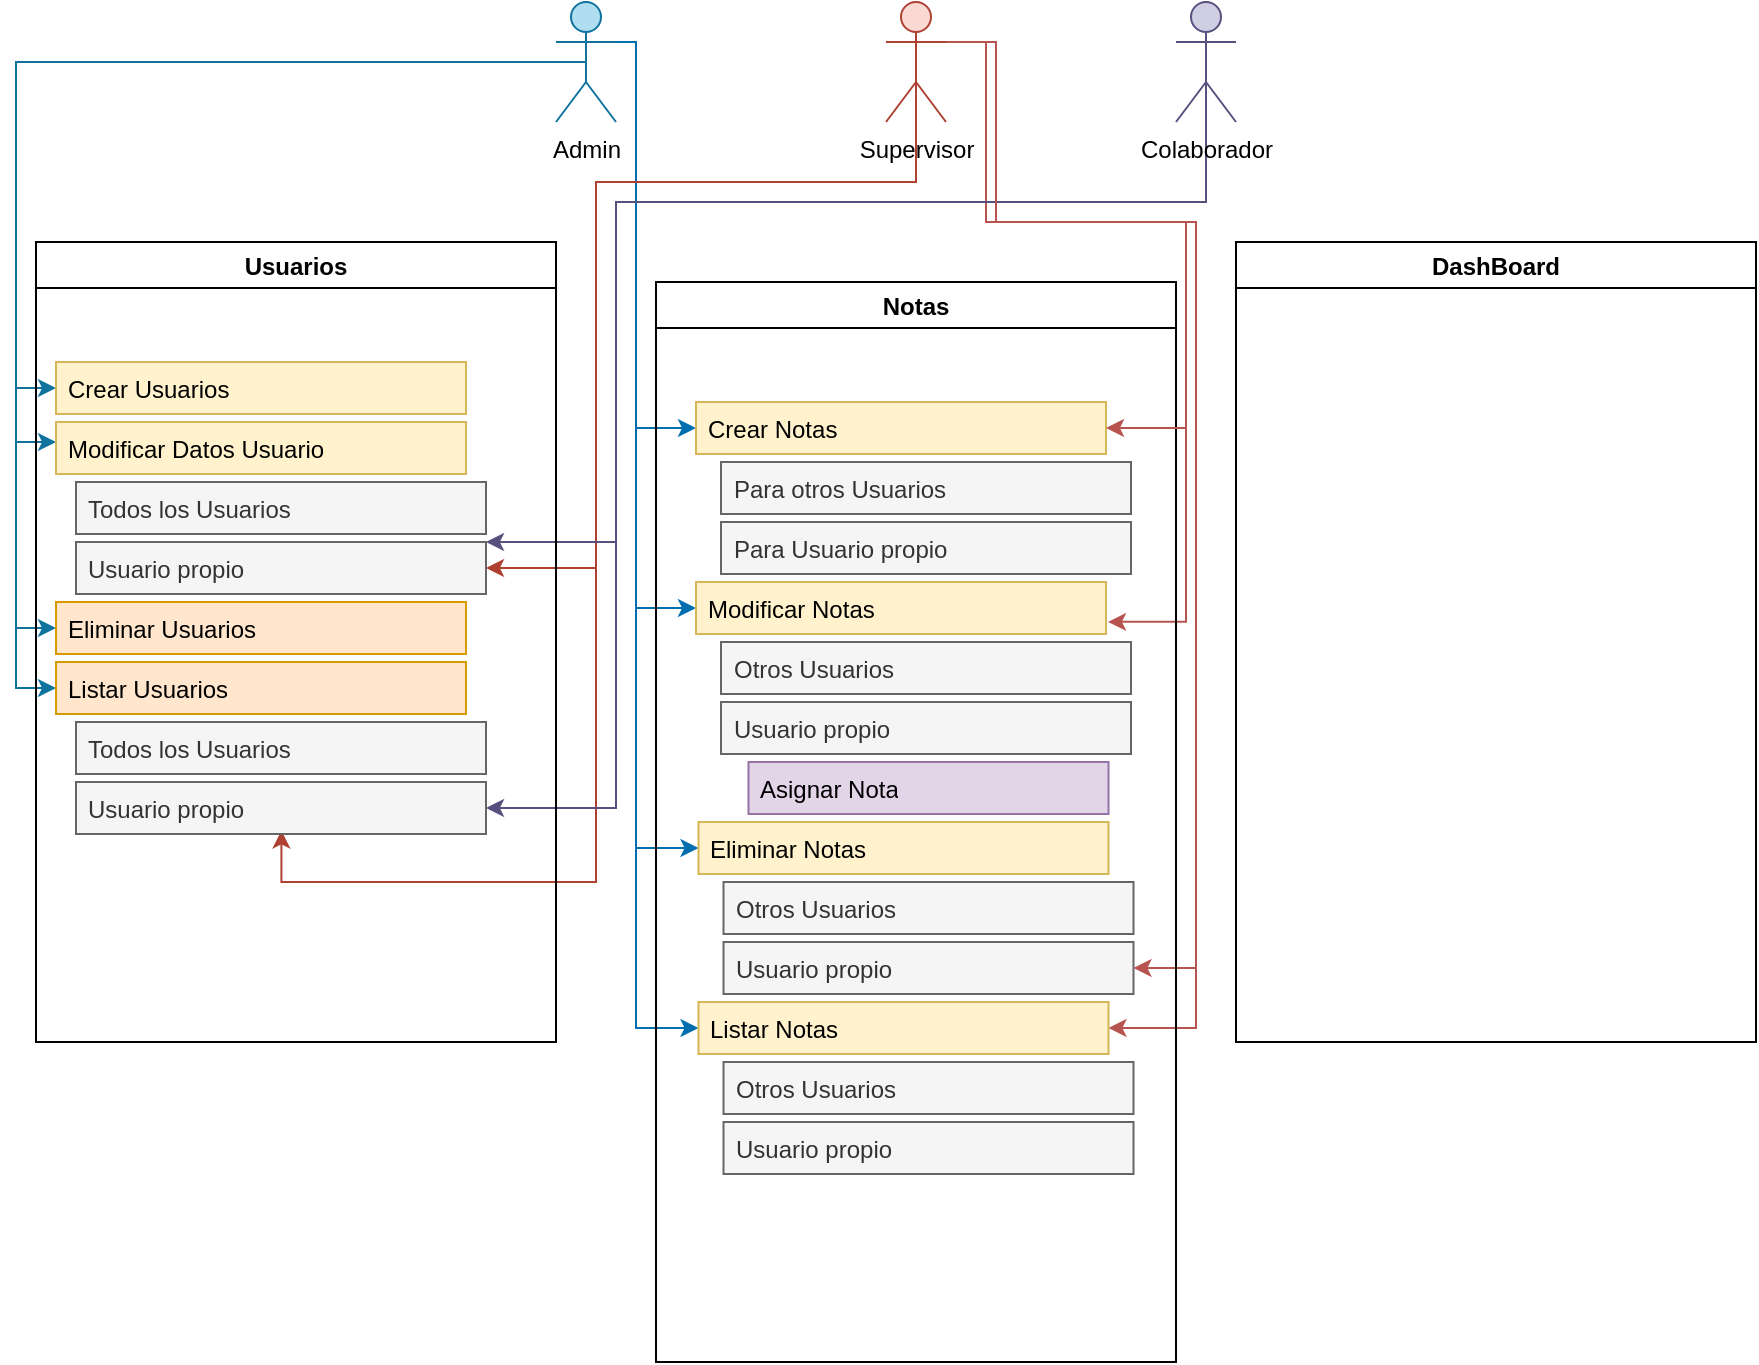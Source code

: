 <mxfile version="24.4.14" type="github">
  <diagram name="Página-1" id="HK_hRzkJzCr3H_7PqZH8">
    <mxGraphModel dx="974" dy="626" grid="1" gridSize="10" guides="1" tooltips="1" connect="1" arrows="1" fold="1" page="1" pageScale="1" pageWidth="827" pageHeight="1169" math="0" shadow="0">
      <root>
        <mxCell id="0" />
        <mxCell id="1" parent="0" />
        <mxCell id="8RdS8d504PIiQYttvpsd-12" style="edgeStyle=orthogonalEdgeStyle;rounded=0;orthogonalLoop=1;jettySize=auto;html=1;exitX=0.5;exitY=0.5;exitDx=0;exitDy=0;exitPerimeter=0;entryX=0;entryY=0.5;entryDx=0;entryDy=0;fillColor=#b1ddf0;strokeColor=#10739e;" parent="1" source="8RdS8d504PIiQYttvpsd-1" target="8RdS8d504PIiQYttvpsd-8" edge="1">
          <mxGeometry relative="1" as="geometry">
            <Array as="points">
              <mxPoint x="30" y="70" />
              <mxPoint x="30" y="233" />
            </Array>
          </mxGeometry>
        </mxCell>
        <mxCell id="8RdS8d504PIiQYttvpsd-13" style="edgeStyle=orthogonalEdgeStyle;rounded=0;orthogonalLoop=1;jettySize=auto;html=1;exitX=0.5;exitY=0.5;exitDx=0;exitDy=0;exitPerimeter=0;fillColor=#b1ddf0;strokeColor=#10739e;" parent="1" source="8RdS8d504PIiQYttvpsd-1" target="8RdS8d504PIiQYttvpsd-9" edge="1">
          <mxGeometry relative="1" as="geometry">
            <Array as="points">
              <mxPoint x="30" y="70" />
              <mxPoint x="30" y="260" />
            </Array>
          </mxGeometry>
        </mxCell>
        <mxCell id="8RdS8d504PIiQYttvpsd-14" style="edgeStyle=orthogonalEdgeStyle;rounded=0;orthogonalLoop=1;jettySize=auto;html=1;exitX=0.5;exitY=0.5;exitDx=0;exitDy=0;exitPerimeter=0;entryX=0;entryY=0.5;entryDx=0;entryDy=0;fillColor=#b1ddf0;strokeColor=#10739e;" parent="1" source="8RdS8d504PIiQYttvpsd-1" target="8RdS8d504PIiQYttvpsd-10" edge="1">
          <mxGeometry relative="1" as="geometry">
            <Array as="points">
              <mxPoint x="30" y="70" />
              <mxPoint x="30" y="353" />
            </Array>
          </mxGeometry>
        </mxCell>
        <mxCell id="8RdS8d504PIiQYttvpsd-15" style="edgeStyle=orthogonalEdgeStyle;rounded=0;orthogonalLoop=1;jettySize=auto;html=1;exitX=0.5;exitY=0.5;exitDx=0;exitDy=0;exitPerimeter=0;fillColor=#b1ddf0;strokeColor=#10739e;entryX=0;entryY=0.5;entryDx=0;entryDy=0;" parent="1" source="8RdS8d504PIiQYttvpsd-1" target="8RdS8d504PIiQYttvpsd-11" edge="1">
          <mxGeometry relative="1" as="geometry">
            <Array as="points">
              <mxPoint x="30" y="70" />
              <mxPoint x="30" y="383" />
            </Array>
          </mxGeometry>
        </mxCell>
        <mxCell id="behr8fd_5uEWThHNxqmk-12" style="edgeStyle=orthogonalEdgeStyle;rounded=0;orthogonalLoop=1;jettySize=auto;html=1;exitX=1;exitY=0.333;exitDx=0;exitDy=0;exitPerimeter=0;entryX=0;entryY=0.5;entryDx=0;entryDy=0;fillColor=#1ba1e2;strokeColor=#006EAF;" edge="1" parent="1" source="8RdS8d504PIiQYttvpsd-1" target="8RdS8d504PIiQYttvpsd-29">
          <mxGeometry relative="1" as="geometry">
            <Array as="points">
              <mxPoint x="340" y="60" />
              <mxPoint x="340" y="253" />
            </Array>
          </mxGeometry>
        </mxCell>
        <mxCell id="behr8fd_5uEWThHNxqmk-13" style="edgeStyle=orthogonalEdgeStyle;rounded=0;orthogonalLoop=1;jettySize=auto;html=1;exitX=1;exitY=0.333;exitDx=0;exitDy=0;exitPerimeter=0;entryX=0;entryY=0.5;entryDx=0;entryDy=0;fillColor=#1ba1e2;strokeColor=#006EAF;" edge="1" parent="1" source="8RdS8d504PIiQYttvpsd-1" target="8RdS8d504PIiQYttvpsd-30">
          <mxGeometry relative="1" as="geometry">
            <Array as="points">
              <mxPoint x="340" y="60" />
              <mxPoint x="340" y="343" />
            </Array>
          </mxGeometry>
        </mxCell>
        <mxCell id="behr8fd_5uEWThHNxqmk-14" style="edgeStyle=orthogonalEdgeStyle;rounded=0;orthogonalLoop=1;jettySize=auto;html=1;exitX=1;exitY=0.333;exitDx=0;exitDy=0;exitPerimeter=0;entryX=0;entryY=0.5;entryDx=0;entryDy=0;fillColor=#1ba1e2;strokeColor=#006EAF;" edge="1" parent="1" source="8RdS8d504PIiQYttvpsd-1" target="behr8fd_5uEWThHNxqmk-5">
          <mxGeometry relative="1" as="geometry">
            <Array as="points">
              <mxPoint x="340" y="60" />
              <mxPoint x="340" y="463" />
            </Array>
          </mxGeometry>
        </mxCell>
        <mxCell id="behr8fd_5uEWThHNxqmk-17" style="edgeStyle=orthogonalEdgeStyle;rounded=0;orthogonalLoop=1;jettySize=auto;html=1;exitX=1;exitY=0.333;exitDx=0;exitDy=0;exitPerimeter=0;entryX=0;entryY=0.5;entryDx=0;entryDy=0;fillColor=#1ba1e2;strokeColor=#006EAF;" edge="1" parent="1" source="8RdS8d504PIiQYttvpsd-1" target="behr8fd_5uEWThHNxqmk-8">
          <mxGeometry relative="1" as="geometry">
            <Array as="points">
              <mxPoint x="340" y="60" />
              <mxPoint x="340" y="553" />
            </Array>
          </mxGeometry>
        </mxCell>
        <mxCell id="8RdS8d504PIiQYttvpsd-1" value="Admin" style="shape=umlActor;verticalLabelPosition=bottom;verticalAlign=top;html=1;outlineConnect=0;fillColor=#b1ddf0;strokeColor=#10739e;" parent="1" vertex="1">
          <mxGeometry x="300" y="40" width="30" height="60" as="geometry" />
        </mxCell>
        <mxCell id="8RdS8d504PIiQYttvpsd-20" style="edgeStyle=orthogonalEdgeStyle;rounded=0;orthogonalLoop=1;jettySize=auto;html=1;exitX=0.5;exitY=0.5;exitDx=0;exitDy=0;exitPerimeter=0;entryX=1;entryY=0.5;entryDx=0;entryDy=0;fillColor=#fad9d5;strokeColor=#ae4132;" parent="1" source="8RdS8d504PIiQYttvpsd-3" target="8RdS8d504PIiQYttvpsd-17" edge="1">
          <mxGeometry relative="1" as="geometry">
            <Array as="points">
              <mxPoint x="480" y="130" />
              <mxPoint x="320" y="130" />
              <mxPoint x="320" y="323" />
            </Array>
          </mxGeometry>
        </mxCell>
        <mxCell id="8RdS8d504PIiQYttvpsd-21" style="edgeStyle=orthogonalEdgeStyle;rounded=0;orthogonalLoop=1;jettySize=auto;html=1;exitX=0.5;exitY=0.5;exitDx=0;exitDy=0;exitPerimeter=0;fillColor=#fad9d5;strokeColor=#ae4132;entryX=0.501;entryY=0.931;entryDx=0;entryDy=0;entryPerimeter=0;" parent="1" source="8RdS8d504PIiQYttvpsd-3" target="8RdS8d504PIiQYttvpsd-19" edge="1">
          <mxGeometry relative="1" as="geometry">
            <Array as="points">
              <mxPoint x="480" y="130" />
              <mxPoint x="320" y="130" />
              <mxPoint x="320" y="480" />
              <mxPoint x="163" y="480" />
            </Array>
            <mxPoint x="160" y="480" as="targetPoint" />
          </mxGeometry>
        </mxCell>
        <mxCell id="behr8fd_5uEWThHNxqmk-19" style="edgeStyle=orthogonalEdgeStyle;rounded=0;orthogonalLoop=1;jettySize=auto;html=1;exitX=1;exitY=0.333;exitDx=0;exitDy=0;exitPerimeter=0;fillColor=#f8cecc;strokeColor=#b85450;entryX=1.005;entryY=0.767;entryDx=0;entryDy=0;entryPerimeter=0;" edge="1" parent="1" target="8RdS8d504PIiQYttvpsd-30">
          <mxGeometry relative="1" as="geometry">
            <mxPoint x="490" y="60" as="sourcePoint" />
            <mxPoint x="590" y="323" as="targetPoint" />
            <Array as="points">
              <mxPoint x="515" y="60" />
              <mxPoint x="515" y="150" />
              <mxPoint x="615" y="150" />
              <mxPoint x="615" y="350" />
            </Array>
          </mxGeometry>
        </mxCell>
        <mxCell id="behr8fd_5uEWThHNxqmk-23" style="edgeStyle=orthogonalEdgeStyle;rounded=0;orthogonalLoop=1;jettySize=auto;html=1;exitX=1;exitY=0.333;exitDx=0;exitDy=0;exitPerimeter=0;entryX=1;entryY=0.5;entryDx=0;entryDy=0;fillColor=#f8cecc;gradientColor=#ea6b66;strokeColor=#b85450;" edge="1" parent="1" source="8RdS8d504PIiQYttvpsd-3" target="behr8fd_5uEWThHNxqmk-7">
          <mxGeometry relative="1" as="geometry">
            <Array as="points">
              <mxPoint x="520" y="60" />
              <mxPoint x="520" y="150" />
              <mxPoint x="620" y="150" />
              <mxPoint x="620" y="523" />
            </Array>
          </mxGeometry>
        </mxCell>
        <mxCell id="behr8fd_5uEWThHNxqmk-24" style="edgeStyle=orthogonalEdgeStyle;rounded=0;orthogonalLoop=1;jettySize=auto;html=1;exitX=1;exitY=0.333;exitDx=0;exitDy=0;exitPerimeter=0;entryX=1;entryY=0.5;entryDx=0;entryDy=0;fillColor=#f8cecc;gradientColor=#ea6b66;strokeColor=#b85450;" edge="1" parent="1" source="8RdS8d504PIiQYttvpsd-3" target="behr8fd_5uEWThHNxqmk-8">
          <mxGeometry relative="1" as="geometry">
            <Array as="points">
              <mxPoint x="520" y="60" />
              <mxPoint x="520" y="150" />
              <mxPoint x="620" y="150" />
              <mxPoint x="620" y="553" />
            </Array>
          </mxGeometry>
        </mxCell>
        <mxCell id="8RdS8d504PIiQYttvpsd-3" value="Supervisor" style="shape=umlActor;verticalLabelPosition=bottom;verticalAlign=top;html=1;outlineConnect=0;fillColor=#fad9d5;strokeColor=#ae4132;" parent="1" vertex="1">
          <mxGeometry x="465" y="40" width="30" height="60" as="geometry" />
        </mxCell>
        <mxCell id="8RdS8d504PIiQYttvpsd-24" style="edgeStyle=orthogonalEdgeStyle;rounded=0;orthogonalLoop=1;jettySize=auto;html=1;exitX=0.5;exitY=0.5;exitDx=0;exitDy=0;exitPerimeter=0;fillColor=#d0cee2;strokeColor=#56517e;" parent="1" source="8RdS8d504PIiQYttvpsd-4" target="8RdS8d504PIiQYttvpsd-17" edge="1">
          <mxGeometry relative="1" as="geometry">
            <Array as="points">
              <mxPoint x="625" y="140" />
              <mxPoint x="330" y="140" />
              <mxPoint x="330" y="310" />
            </Array>
          </mxGeometry>
        </mxCell>
        <mxCell id="8RdS8d504PIiQYttvpsd-25" style="edgeStyle=orthogonalEdgeStyle;rounded=0;orthogonalLoop=1;jettySize=auto;html=1;exitX=0.5;exitY=0.5;exitDx=0;exitDy=0;exitPerimeter=0;entryX=1;entryY=0.5;entryDx=0;entryDy=0;fillColor=#d0cee2;strokeColor=#56517e;" parent="1" source="8RdS8d504PIiQYttvpsd-4" target="8RdS8d504PIiQYttvpsd-19" edge="1">
          <mxGeometry relative="1" as="geometry">
            <Array as="points">
              <mxPoint x="625" y="140" />
              <mxPoint x="330" y="140" />
              <mxPoint x="330" y="443" />
            </Array>
          </mxGeometry>
        </mxCell>
        <mxCell id="8RdS8d504PIiQYttvpsd-4" value="Colaborador" style="shape=umlActor;verticalLabelPosition=bottom;verticalAlign=top;html=1;outlineConnect=0;fillColor=#d0cee2;strokeColor=#56517e;" parent="1" vertex="1">
          <mxGeometry x="610" y="40" width="30" height="60" as="geometry" />
        </mxCell>
        <mxCell id="8RdS8d504PIiQYttvpsd-5" value="Usuarios" style="swimlane;" parent="1" vertex="1">
          <mxGeometry x="40" y="160" width="260" height="400" as="geometry" />
        </mxCell>
        <mxCell id="8RdS8d504PIiQYttvpsd-8" value="Crear Usuarios" style="text;strokeColor=#d6b656;fillColor=#fff2cc;align=left;verticalAlign=top;spacingLeft=4;spacingRight=4;overflow=hidden;rotatable=0;points=[[0,0.5],[1,0.5]];portConstraint=eastwest;whiteSpace=wrap;html=1;" parent="8RdS8d504PIiQYttvpsd-5" vertex="1">
          <mxGeometry x="10" y="60" width="205" height="26" as="geometry" />
        </mxCell>
        <mxCell id="8RdS8d504PIiQYttvpsd-9" value="Modificar Datos Usuario" style="text;align=left;verticalAlign=top;spacingLeft=4;spacingRight=4;overflow=hidden;rotatable=0;points=[[0,0.5],[1,0.5]];portConstraint=eastwest;whiteSpace=wrap;html=1;fillColor=#fff2cc;strokeColor=#d6b656;" parent="8RdS8d504PIiQYttvpsd-5" vertex="1">
          <mxGeometry x="10" y="90" width="205" height="26" as="geometry" />
        </mxCell>
        <mxCell id="8RdS8d504PIiQYttvpsd-10" value="Eliminar Usuarios" style="text;strokeColor=#d79b00;fillColor=#ffe6cc;align=left;verticalAlign=top;spacingLeft=4;spacingRight=4;overflow=hidden;rotatable=0;points=[[0,0.5],[1,0.5]];portConstraint=eastwest;whiteSpace=wrap;html=1;" parent="8RdS8d504PIiQYttvpsd-5" vertex="1">
          <mxGeometry x="10" y="180" width="205" height="26" as="geometry" />
        </mxCell>
        <mxCell id="8RdS8d504PIiQYttvpsd-11" value="Listar Usuarios" style="text;strokeColor=#d79b00;fillColor=#ffe6cc;align=left;verticalAlign=top;spacingLeft=4;spacingRight=4;overflow=hidden;rotatable=0;points=[[0,0.5],[1,0.5]];portConstraint=eastwest;whiteSpace=wrap;html=1;" parent="8RdS8d504PIiQYttvpsd-5" vertex="1">
          <mxGeometry x="10" y="210" width="205" height="26" as="geometry" />
        </mxCell>
        <mxCell id="8RdS8d504PIiQYttvpsd-16" value="Todos los Usuarios" style="text;strokeColor=#666666;fillColor=#f5f5f5;align=left;verticalAlign=top;spacingLeft=4;spacingRight=4;overflow=hidden;rotatable=0;points=[[0,0.5],[1,0.5]];portConstraint=eastwest;whiteSpace=wrap;html=1;fontColor=#333333;" parent="8RdS8d504PIiQYttvpsd-5" vertex="1">
          <mxGeometry x="20" y="120" width="205" height="26" as="geometry" />
        </mxCell>
        <mxCell id="8RdS8d504PIiQYttvpsd-17" value="Usuario propio" style="text;strokeColor=#666666;fillColor=#f5f5f5;align=left;verticalAlign=top;spacingLeft=4;spacingRight=4;overflow=hidden;rotatable=0;points=[[0,0.5],[1,0.5]];portConstraint=eastwest;whiteSpace=wrap;html=1;fontColor=#333333;" parent="8RdS8d504PIiQYttvpsd-5" vertex="1">
          <mxGeometry x="20" y="150" width="205" height="26" as="geometry" />
        </mxCell>
        <mxCell id="8RdS8d504PIiQYttvpsd-18" value="Todos los Usuarios" style="text;strokeColor=#666666;fillColor=#f5f5f5;align=left;verticalAlign=top;spacingLeft=4;spacingRight=4;overflow=hidden;rotatable=0;points=[[0,0.5],[1,0.5]];portConstraint=eastwest;whiteSpace=wrap;html=1;fontColor=#333333;" parent="8RdS8d504PIiQYttvpsd-5" vertex="1">
          <mxGeometry x="20" y="240" width="205" height="26" as="geometry" />
        </mxCell>
        <mxCell id="8RdS8d504PIiQYttvpsd-19" value="Usuario propio" style="text;strokeColor=#666666;fillColor=#f5f5f5;align=left;verticalAlign=top;spacingLeft=4;spacingRight=4;overflow=hidden;rotatable=0;points=[[0,0.5],[1,0.5]];portConstraint=eastwest;whiteSpace=wrap;html=1;fontColor=#333333;" parent="8RdS8d504PIiQYttvpsd-5" vertex="1">
          <mxGeometry x="20" y="270" width="205" height="26" as="geometry" />
        </mxCell>
        <mxCell id="8RdS8d504PIiQYttvpsd-6" value="Notas" style="swimlane;" parent="1" vertex="1">
          <mxGeometry x="350" y="180" width="260" height="540" as="geometry">
            <mxRectangle x="350" y="160" width="70" height="30" as="alternateBounds" />
          </mxGeometry>
        </mxCell>
        <mxCell id="8RdS8d504PIiQYttvpsd-29" value="Crear Notas" style="text;strokeColor=#d6b656;fillColor=#fff2cc;align=left;verticalAlign=top;spacingLeft=4;spacingRight=4;overflow=hidden;rotatable=0;points=[[0,0.5],[1,0.5]];portConstraint=eastwest;whiteSpace=wrap;html=1;" parent="8RdS8d504PIiQYttvpsd-6" vertex="1">
          <mxGeometry x="20" y="60" width="205" height="26" as="geometry" />
        </mxCell>
        <mxCell id="8RdS8d504PIiQYttvpsd-30" value="Modificar Notas" style="text;strokeColor=#d6b656;fillColor=#fff2cc;align=left;verticalAlign=top;spacingLeft=4;spacingRight=4;overflow=hidden;rotatable=0;points=[[0,0.5],[1,0.5]];portConstraint=eastwest;whiteSpace=wrap;html=1;" parent="8RdS8d504PIiQYttvpsd-6" vertex="1">
          <mxGeometry x="20" y="150" width="205" height="26" as="geometry" />
        </mxCell>
        <mxCell id="8RdS8d504PIiQYttvpsd-31" value="Para otros Usuarios" style="text;strokeColor=#666666;fillColor=#f5f5f5;align=left;verticalAlign=top;spacingLeft=4;spacingRight=4;overflow=hidden;rotatable=0;points=[[0,0.5],[1,0.5]];portConstraint=eastwest;whiteSpace=wrap;html=1;fontColor=#333333;" parent="8RdS8d504PIiQYttvpsd-6" vertex="1">
          <mxGeometry x="32.5" y="90" width="205" height="26" as="geometry" />
        </mxCell>
        <mxCell id="behr8fd_5uEWThHNxqmk-1" value="Para Usuario propio" style="text;strokeColor=#666666;fillColor=#f5f5f5;align=left;verticalAlign=top;spacingLeft=4;spacingRight=4;overflow=hidden;rotatable=0;points=[[0,0.5],[1,0.5]];portConstraint=eastwest;whiteSpace=wrap;html=1;fontColor=#333333;" vertex="1" parent="8RdS8d504PIiQYttvpsd-6">
          <mxGeometry x="32.5" y="120" width="205" height="26" as="geometry" />
        </mxCell>
        <mxCell id="behr8fd_5uEWThHNxqmk-2" value="Otros Usuarios" style="text;strokeColor=#666666;fillColor=#f5f5f5;align=left;verticalAlign=top;spacingLeft=4;spacingRight=4;overflow=hidden;rotatable=0;points=[[0,0.5],[1,0.5]];portConstraint=eastwest;whiteSpace=wrap;html=1;fontColor=#333333;" vertex="1" parent="8RdS8d504PIiQYttvpsd-6">
          <mxGeometry x="32.5" y="180" width="205" height="26" as="geometry" />
        </mxCell>
        <mxCell id="behr8fd_5uEWThHNxqmk-3" value="Usuario propio" style="text;strokeColor=#666666;fillColor=#f5f5f5;align=left;verticalAlign=top;spacingLeft=4;spacingRight=4;overflow=hidden;rotatable=0;points=[[0,0.5],[1,0.5]];portConstraint=eastwest;whiteSpace=wrap;html=1;fontColor=#333333;" vertex="1" parent="8RdS8d504PIiQYttvpsd-6">
          <mxGeometry x="32.5" y="210" width="205" height="26" as="geometry" />
        </mxCell>
        <mxCell id="behr8fd_5uEWThHNxqmk-5" value="Eliminar Notas" style="text;strokeColor=#d6b656;fillColor=#fff2cc;align=left;verticalAlign=top;spacingLeft=4;spacingRight=4;overflow=hidden;rotatable=0;points=[[0,0.5],[1,0.5]];portConstraint=eastwest;whiteSpace=wrap;html=1;" vertex="1" parent="8RdS8d504PIiQYttvpsd-6">
          <mxGeometry x="21.25" y="270" width="205" height="26" as="geometry" />
        </mxCell>
        <mxCell id="behr8fd_5uEWThHNxqmk-6" value="Otros Usuarios" style="text;strokeColor=#666666;fillColor=#f5f5f5;align=left;verticalAlign=top;spacingLeft=4;spacingRight=4;overflow=hidden;rotatable=0;points=[[0,0.5],[1,0.5]];portConstraint=eastwest;whiteSpace=wrap;html=1;fontColor=#333333;" vertex="1" parent="8RdS8d504PIiQYttvpsd-6">
          <mxGeometry x="33.75" y="300" width="205" height="26" as="geometry" />
        </mxCell>
        <mxCell id="behr8fd_5uEWThHNxqmk-7" value="Usuario propio" style="text;strokeColor=#666666;fillColor=#f5f5f5;align=left;verticalAlign=top;spacingLeft=4;spacingRight=4;overflow=hidden;rotatable=0;points=[[0,0.5],[1,0.5]];portConstraint=eastwest;whiteSpace=wrap;html=1;fontColor=#333333;" vertex="1" parent="8RdS8d504PIiQYttvpsd-6">
          <mxGeometry x="33.75" y="330" width="205" height="26" as="geometry" />
        </mxCell>
        <mxCell id="behr8fd_5uEWThHNxqmk-8" value="Listar Notas" style="text;strokeColor=#d6b656;fillColor=#fff2cc;align=left;verticalAlign=top;spacingLeft=4;spacingRight=4;overflow=hidden;rotatable=0;points=[[0,0.5],[1,0.5]];portConstraint=eastwest;whiteSpace=wrap;html=1;" vertex="1" parent="8RdS8d504PIiQYttvpsd-6">
          <mxGeometry x="21.25" y="360" width="205" height="26" as="geometry" />
        </mxCell>
        <mxCell id="behr8fd_5uEWThHNxqmk-9" value="Usuario propio" style="text;strokeColor=#666666;fillColor=#f5f5f5;align=left;verticalAlign=top;spacingLeft=4;spacingRight=4;overflow=hidden;rotatable=0;points=[[0,0.5],[1,0.5]];portConstraint=eastwest;whiteSpace=wrap;html=1;fontColor=#333333;" vertex="1" parent="8RdS8d504PIiQYttvpsd-6">
          <mxGeometry x="33.75" y="420" width="205" height="26" as="geometry" />
        </mxCell>
        <mxCell id="behr8fd_5uEWThHNxqmk-10" value="Otros Usuarios" style="text;strokeColor=#666666;fillColor=#f5f5f5;align=left;verticalAlign=top;spacingLeft=4;spacingRight=4;overflow=hidden;rotatable=0;points=[[0,0.5],[1,0.5]];portConstraint=eastwest;whiteSpace=wrap;html=1;fontColor=#333333;" vertex="1" parent="8RdS8d504PIiQYttvpsd-6">
          <mxGeometry x="33.75" y="390" width="205" height="26" as="geometry" />
        </mxCell>
        <mxCell id="behr8fd_5uEWThHNxqmk-11" value="Asignar Nota" style="text;strokeColor=#9673a6;fillColor=#e1d5e7;align=left;verticalAlign=top;spacingLeft=4;spacingRight=4;overflow=hidden;rotatable=0;points=[[0,0.5],[1,0.5]];portConstraint=eastwest;whiteSpace=wrap;html=1;" vertex="1" parent="8RdS8d504PIiQYttvpsd-6">
          <mxGeometry x="46.25" y="240" width="180" height="26" as="geometry" />
        </mxCell>
        <mxCell id="8RdS8d504PIiQYttvpsd-7" value="DashBoard" style="swimlane;" parent="1" vertex="1">
          <mxGeometry x="640" y="160" width="260" height="400" as="geometry" />
        </mxCell>
        <mxCell id="behr8fd_5uEWThHNxqmk-18" style="edgeStyle=orthogonalEdgeStyle;rounded=0;orthogonalLoop=1;jettySize=auto;html=1;exitX=1;exitY=0.333;exitDx=0;exitDy=0;exitPerimeter=0;fillColor=#f8cecc;strokeColor=#b85450;entryX=1;entryY=0.5;entryDx=0;entryDy=0;" edge="1" parent="1" target="8RdS8d504PIiQYttvpsd-29">
          <mxGeometry relative="1" as="geometry">
            <mxPoint x="500" y="60" as="sourcePoint" />
            <mxPoint x="580" y="253" as="targetPoint" />
            <Array as="points">
              <mxPoint x="520" y="60" />
              <mxPoint x="520" y="150" />
              <mxPoint x="615" y="150" />
              <mxPoint x="615" y="253" />
            </Array>
          </mxGeometry>
        </mxCell>
      </root>
    </mxGraphModel>
  </diagram>
</mxfile>
